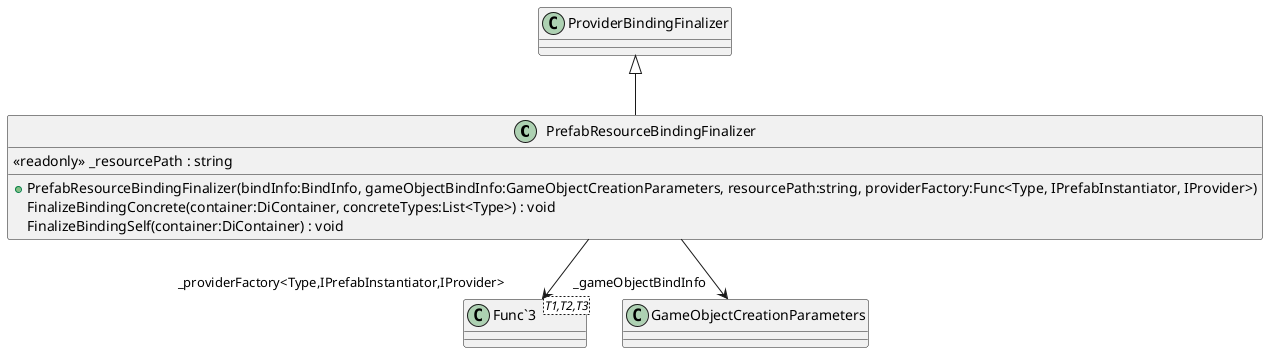 @startuml
class PrefabResourceBindingFinalizer {
    <<readonly>> _resourcePath : string
    + PrefabResourceBindingFinalizer(bindInfo:BindInfo, gameObjectBindInfo:GameObjectCreationParameters, resourcePath:string, providerFactory:Func<Type, IPrefabInstantiator, IProvider>)
    FinalizeBindingConcrete(container:DiContainer, concreteTypes:List<Type>) : void
    FinalizeBindingSelf(container:DiContainer) : void
}
class "Func`3"<T1,T2,T3> {
}
ProviderBindingFinalizer <|-- PrefabResourceBindingFinalizer
PrefabResourceBindingFinalizer --> "_gameObjectBindInfo" GameObjectCreationParameters
PrefabResourceBindingFinalizer --> "_providerFactory<Type,IPrefabInstantiator,IProvider>" "Func`3"
@enduml
